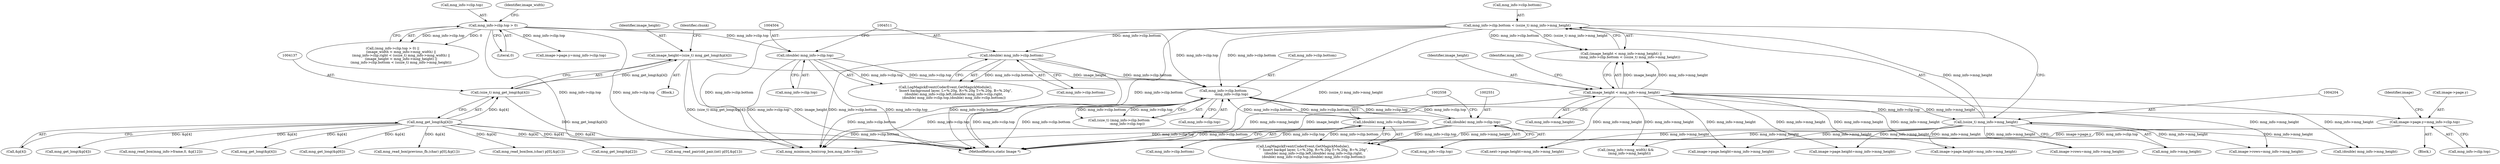 digraph "0_ImageMagick_22e0310345499ffe906c604428f2a3a668942b05@pointer" {
"1002496" [label="(Call,image->page.y=mng_info->clip.top)"];
"1002369" [label="(Call,mng_info->clip.bottom\n               -mng_info->clip.top)"];
"1004510" [label="(Call,(double) mng_info->clip.bottom)"];
"1004197" [label="(Call,mng_info->clip.bottom < (ssize_t) mng_info->mng_height)"];
"1004203" [label="(Call,(ssize_t) mng_info->mng_height)"];
"1004192" [label="(Call,image_height < mng_info->mng_height)"];
"1004134" [label="(Call,image_height=(size_t) mng_get_long(&p[4]))"];
"1004136" [label="(Call,(size_t) mng_get_long(&p[4]))"];
"1004138" [label="(Call,mng_get_long(&p[4]))"];
"1002557" [label="(Call,(double) mng_info->clip.bottom)"];
"1004166" [label="(Call,mng_info->clip.top > 0)"];
"1004503" [label="(Call,(double) mng_info->clip.top)"];
"1002550" [label="(Call,(double) mng_info->clip.top)"];
"1002509" [label="(Identifier,image)"];
"1002502" [label="(Call,mng_info->clip.top)"];
"1004198" [label="(Call,mng_info->clip.bottom)"];
"1004166" [label="(Call,mng_info->clip.top > 0)"];
"1006785" [label="(Call,image->page.height=mng_info->mng_height)"];
"1004512" [label="(Call,mng_info->clip.bottom)"];
"1004203" [label="(Call,(ssize_t) mng_info->mng_height)"];
"1004273" [label="(Call,image->rows=mng_info->mng_height)"];
"1006769" [label="(Call,image->rows=mng_info->mng_height)"];
"1002375" [label="(Call,mng_info->clip.top)"];
"1004172" [label="(Literal,0)"];
"1002550" [label="(Call,(double) mng_info->clip.top)"];
"1004336" [label="(Call,(double) mng_info->mng_height)"];
"1001841" [label="(Call,mng_get_long(&p[4]))"];
"1004191" [label="(Call,(image_height < mng_info->mng_height) ||\n                (mng_info->clip.bottom < (ssize_t) mng_info->mng_height))"];
"1004175" [label="(Identifier,image_width)"];
"1006290" [label="(Call,mng_minimum_box(crop_box,mng_info->clip))"];
"1004194" [label="(Call,mng_info->mng_height)"];
"1004135" [label="(Identifier,image_height)"];
"1004454" [label="(Call,image->page.y=mng_info->clip.top)"];
"1002552" [label="(Call,mng_info->clip.top)"];
"1002408" [label="(Block,)"];
"1007383" [label="(MethodReturn,static Image *)"];
"1004192" [label="(Call,image_height < mng_info->mng_height)"];
"1004144" [label="(Identifier,chunk)"];
"1004167" [label="(Call,mng_info->clip.top)"];
"1002370" [label="(Call,mng_info->clip.bottom)"];
"1004289" [label="(Call,image->page.height=mng_info->mng_height)"];
"1004136" [label="(Call,(size_t) mng_get_long(&p[4]))"];
"1001337" [label="(Call,mng_read_box(mng_info->frame,0, &p[12]))"];
"1002497" [label="(Call,image->page.y)"];
"1004193" [label="(Identifier,image_height)"];
"1002557" [label="(Call,(double) mng_info->clip.bottom)"];
"1002367" [label="(Call,(size_t) (mng_info->clip.bottom\n               -mng_info->clip.top))"];
"1004205" [label="(Call,mng_info->mng_height)"];
"1007211" [label="(Call,next->page.height=mng_info->mng_height)"];
"1003769" [label="(Call,mng_get_long(&p[4]))"];
"1001050" [label="(Call,mng_get_long(&p[6]))"];
"1004165" [label="(Call,(mng_info->clip.top > 0) ||\n                (image_width < mng_info->mng_width) ||\n                (mng_info->clip.right < (ssize_t) mng_info->mng_width) ||\n                (image_height < mng_info->mng_height) ||\n                (mng_info->clip.bottom < (ssize_t) mng_info->mng_height))"];
"1002496" [label="(Call,image->page.y=mng_info->clip.top)"];
"1002282" [label="(Call,mng_read_box(previous_fb,(char) p[0],&p[1]))"];
"1004503" [label="(Call,(double) mng_info->clip.top)"];
"1004197" [label="(Call,mng_info->clip.bottom < (ssize_t) mng_info->mng_height)"];
"1002672" [label="(Call,mng_read_box(box,(char) p[0],&p[1]))"];
"1002559" [label="(Call,mng_info->clip.bottom)"];
"1004134" [label="(Call,image_height=(size_t) mng_get_long(&p[4]))"];
"1006708" [label="(Call,(mng_info->mng_width) &&\n       (mng_info->mng_height))"];
"1001041" [label="(Call,mng_get_long(&p[2]))"];
"1004617" [label="(Call,image->page.height=mng_info->mng_height)"];
"1002941" [label="(Call,mng_read_pair(old_pair,(int) p[0],&p[1]))"];
"1004510" [label="(Call,(double) mng_info->clip.bottom)"];
"1004139" [label="(Call,&p[4])"];
"1002532" [label="(Call,LogMagickEvent(CoderEvent,GetMagickModule(),\n                    \"  Insert backgd layer, L=%.20g, R=%.20g T=%.20g, B=%.20g\",\n                    (double) mng_info->clip.left,(double) mng_info->clip.right,\n                    (double) mng_info->clip.top,(double) mng_info->clip.bottom))"];
"1000424" [label="(Block,)"];
"1004505" [label="(Call,mng_info->clip.top)"];
"1004485" [label="(Call,LogMagickEvent(CoderEvent,GetMagickModule(),\n                \"  Insert background layer, L=%.20g, R=%.20g T=%.20g, B=%.20g\",\n                (double) mng_info->clip.left,(double) mng_info->clip.right,\n                (double) mng_info->clip.top,(double) mng_info->clip.bottom))"];
"1004200" [label="(Identifier,mng_info)"];
"1004138" [label="(Call,mng_get_long(&p[4]))"];
"1002369" [label="(Call,mng_info->clip.bottom\n               -mng_info->clip.top)"];
"1002496" -> "1002408"  [label="AST: "];
"1002496" -> "1002502"  [label="CFG: "];
"1002497" -> "1002496"  [label="AST: "];
"1002502" -> "1002496"  [label="AST: "];
"1002509" -> "1002496"  [label="CFG: "];
"1002496" -> "1007383"  [label="DDG: image->page.y"];
"1002496" -> "1007383"  [label="DDG: mng_info->clip.top"];
"1002369" -> "1002496"  [label="DDG: mng_info->clip.top"];
"1002369" -> "1002367"  [label="AST: "];
"1002369" -> "1002375"  [label="CFG: "];
"1002370" -> "1002369"  [label="AST: "];
"1002375" -> "1002369"  [label="AST: "];
"1002367" -> "1002369"  [label="CFG: "];
"1002369" -> "1007383"  [label="DDG: mng_info->clip.top"];
"1002369" -> "1007383"  [label="DDG: mng_info->clip.bottom"];
"1002369" -> "1002367"  [label="DDG: mng_info->clip.bottom"];
"1002369" -> "1002367"  [label="DDG: mng_info->clip.top"];
"1004510" -> "1002369"  [label="DDG: mng_info->clip.bottom"];
"1002557" -> "1002369"  [label="DDG: mng_info->clip.bottom"];
"1004197" -> "1002369"  [label="DDG: mng_info->clip.bottom"];
"1004166" -> "1002369"  [label="DDG: mng_info->clip.top"];
"1004503" -> "1002369"  [label="DDG: mng_info->clip.top"];
"1002550" -> "1002369"  [label="DDG: mng_info->clip.top"];
"1002369" -> "1002550"  [label="DDG: mng_info->clip.top"];
"1002369" -> "1002557"  [label="DDG: mng_info->clip.bottom"];
"1002369" -> "1006290"  [label="DDG: mng_info->clip.bottom"];
"1002369" -> "1006290"  [label="DDG: mng_info->clip.top"];
"1004510" -> "1004485"  [label="AST: "];
"1004510" -> "1004512"  [label="CFG: "];
"1004511" -> "1004510"  [label="AST: "];
"1004512" -> "1004510"  [label="AST: "];
"1004485" -> "1004510"  [label="CFG: "];
"1004510" -> "1007383"  [label="DDG: mng_info->clip.bottom"];
"1004510" -> "1004485"  [label="DDG: mng_info->clip.bottom"];
"1004197" -> "1004510"  [label="DDG: mng_info->clip.bottom"];
"1004510" -> "1006290"  [label="DDG: mng_info->clip.bottom"];
"1004197" -> "1004191"  [label="AST: "];
"1004197" -> "1004203"  [label="CFG: "];
"1004198" -> "1004197"  [label="AST: "];
"1004203" -> "1004197"  [label="AST: "];
"1004191" -> "1004197"  [label="CFG: "];
"1004197" -> "1007383"  [label="DDG: (ssize_t) mng_info->mng_height"];
"1004197" -> "1007383"  [label="DDG: mng_info->clip.bottom"];
"1004197" -> "1004191"  [label="DDG: mng_info->clip.bottom"];
"1004197" -> "1004191"  [label="DDG: (ssize_t) mng_info->mng_height"];
"1004203" -> "1004197"  [label="DDG: mng_info->mng_height"];
"1004197" -> "1006290"  [label="DDG: mng_info->clip.bottom"];
"1004203" -> "1004205"  [label="CFG: "];
"1004204" -> "1004203"  [label="AST: "];
"1004205" -> "1004203"  [label="AST: "];
"1004203" -> "1007383"  [label="DDG: mng_info->mng_height"];
"1004192" -> "1004203"  [label="DDG: mng_info->mng_height"];
"1004203" -> "1004273"  [label="DDG: mng_info->mng_height"];
"1004203" -> "1004289"  [label="DDG: mng_info->mng_height"];
"1004203" -> "1004336"  [label="DDG: mng_info->mng_height"];
"1004203" -> "1004617"  [label="DDG: mng_info->mng_height"];
"1004203" -> "1006708"  [label="DDG: mng_info->mng_height"];
"1004203" -> "1006769"  [label="DDG: mng_info->mng_height"];
"1004203" -> "1006785"  [label="DDG: mng_info->mng_height"];
"1004203" -> "1007211"  [label="DDG: mng_info->mng_height"];
"1004192" -> "1004191"  [label="AST: "];
"1004192" -> "1004194"  [label="CFG: "];
"1004193" -> "1004192"  [label="AST: "];
"1004194" -> "1004192"  [label="AST: "];
"1004200" -> "1004192"  [label="CFG: "];
"1004191" -> "1004192"  [label="CFG: "];
"1004192" -> "1007383"  [label="DDG: mng_info->mng_height"];
"1004192" -> "1007383"  [label="DDG: image_height"];
"1004192" -> "1004191"  [label="DDG: image_height"];
"1004192" -> "1004191"  [label="DDG: mng_info->mng_height"];
"1004134" -> "1004192"  [label="DDG: image_height"];
"1004192" -> "1004273"  [label="DDG: mng_info->mng_height"];
"1004192" -> "1004289"  [label="DDG: mng_info->mng_height"];
"1004192" -> "1004336"  [label="DDG: mng_info->mng_height"];
"1004192" -> "1004617"  [label="DDG: mng_info->mng_height"];
"1004192" -> "1006708"  [label="DDG: mng_info->mng_height"];
"1004192" -> "1006769"  [label="DDG: mng_info->mng_height"];
"1004192" -> "1006785"  [label="DDG: mng_info->mng_height"];
"1004192" -> "1007211"  [label="DDG: mng_info->mng_height"];
"1004134" -> "1000424"  [label="AST: "];
"1004134" -> "1004136"  [label="CFG: "];
"1004135" -> "1004134"  [label="AST: "];
"1004136" -> "1004134"  [label="AST: "];
"1004144" -> "1004134"  [label="CFG: "];
"1004134" -> "1007383"  [label="DDG: (size_t) mng_get_long(&p[4])"];
"1004134" -> "1007383"  [label="DDG: image_height"];
"1004136" -> "1004134"  [label="DDG: mng_get_long(&p[4])"];
"1004136" -> "1004138"  [label="CFG: "];
"1004137" -> "1004136"  [label="AST: "];
"1004138" -> "1004136"  [label="AST: "];
"1004136" -> "1007383"  [label="DDG: mng_get_long(&p[4])"];
"1004138" -> "1004136"  [label="DDG: &p[4]"];
"1004138" -> "1004139"  [label="CFG: "];
"1004139" -> "1004138"  [label="AST: "];
"1004138" -> "1007383"  [label="DDG: &p[4]"];
"1004138" -> "1001041"  [label="DDG: &p[4]"];
"1004138" -> "1001050"  [label="DDG: &p[4]"];
"1004138" -> "1001337"  [label="DDG: &p[4]"];
"1004138" -> "1001841"  [label="DDG: &p[4]"];
"1004138" -> "1002282"  [label="DDG: &p[4]"];
"1004138" -> "1002672"  [label="DDG: &p[4]"];
"1004138" -> "1002941"  [label="DDG: &p[4]"];
"1004138" -> "1003769"  [label="DDG: &p[4]"];
"1002557" -> "1002532"  [label="AST: "];
"1002557" -> "1002559"  [label="CFG: "];
"1002558" -> "1002557"  [label="AST: "];
"1002559" -> "1002557"  [label="AST: "];
"1002532" -> "1002557"  [label="CFG: "];
"1002557" -> "1007383"  [label="DDG: mng_info->clip.bottom"];
"1002557" -> "1002532"  [label="DDG: mng_info->clip.bottom"];
"1002557" -> "1006290"  [label="DDG: mng_info->clip.bottom"];
"1004166" -> "1004165"  [label="AST: "];
"1004166" -> "1004172"  [label="CFG: "];
"1004167" -> "1004166"  [label="AST: "];
"1004172" -> "1004166"  [label="AST: "];
"1004175" -> "1004166"  [label="CFG: "];
"1004165" -> "1004166"  [label="CFG: "];
"1004166" -> "1007383"  [label="DDG: mng_info->clip.top"];
"1004166" -> "1004165"  [label="DDG: mng_info->clip.top"];
"1004166" -> "1004165"  [label="DDG: 0"];
"1004166" -> "1004454"  [label="DDG: mng_info->clip.top"];
"1004166" -> "1004503"  [label="DDG: mng_info->clip.top"];
"1004166" -> "1006290"  [label="DDG: mng_info->clip.top"];
"1004503" -> "1004485"  [label="AST: "];
"1004503" -> "1004505"  [label="CFG: "];
"1004504" -> "1004503"  [label="AST: "];
"1004505" -> "1004503"  [label="AST: "];
"1004511" -> "1004503"  [label="CFG: "];
"1004503" -> "1007383"  [label="DDG: mng_info->clip.top"];
"1004503" -> "1004485"  [label="DDG: mng_info->clip.top"];
"1004503" -> "1006290"  [label="DDG: mng_info->clip.top"];
"1002550" -> "1002532"  [label="AST: "];
"1002550" -> "1002552"  [label="CFG: "];
"1002551" -> "1002550"  [label="AST: "];
"1002552" -> "1002550"  [label="AST: "];
"1002558" -> "1002550"  [label="CFG: "];
"1002550" -> "1007383"  [label="DDG: mng_info->clip.top"];
"1002550" -> "1002532"  [label="DDG: mng_info->clip.top"];
"1002550" -> "1006290"  [label="DDG: mng_info->clip.top"];
}

